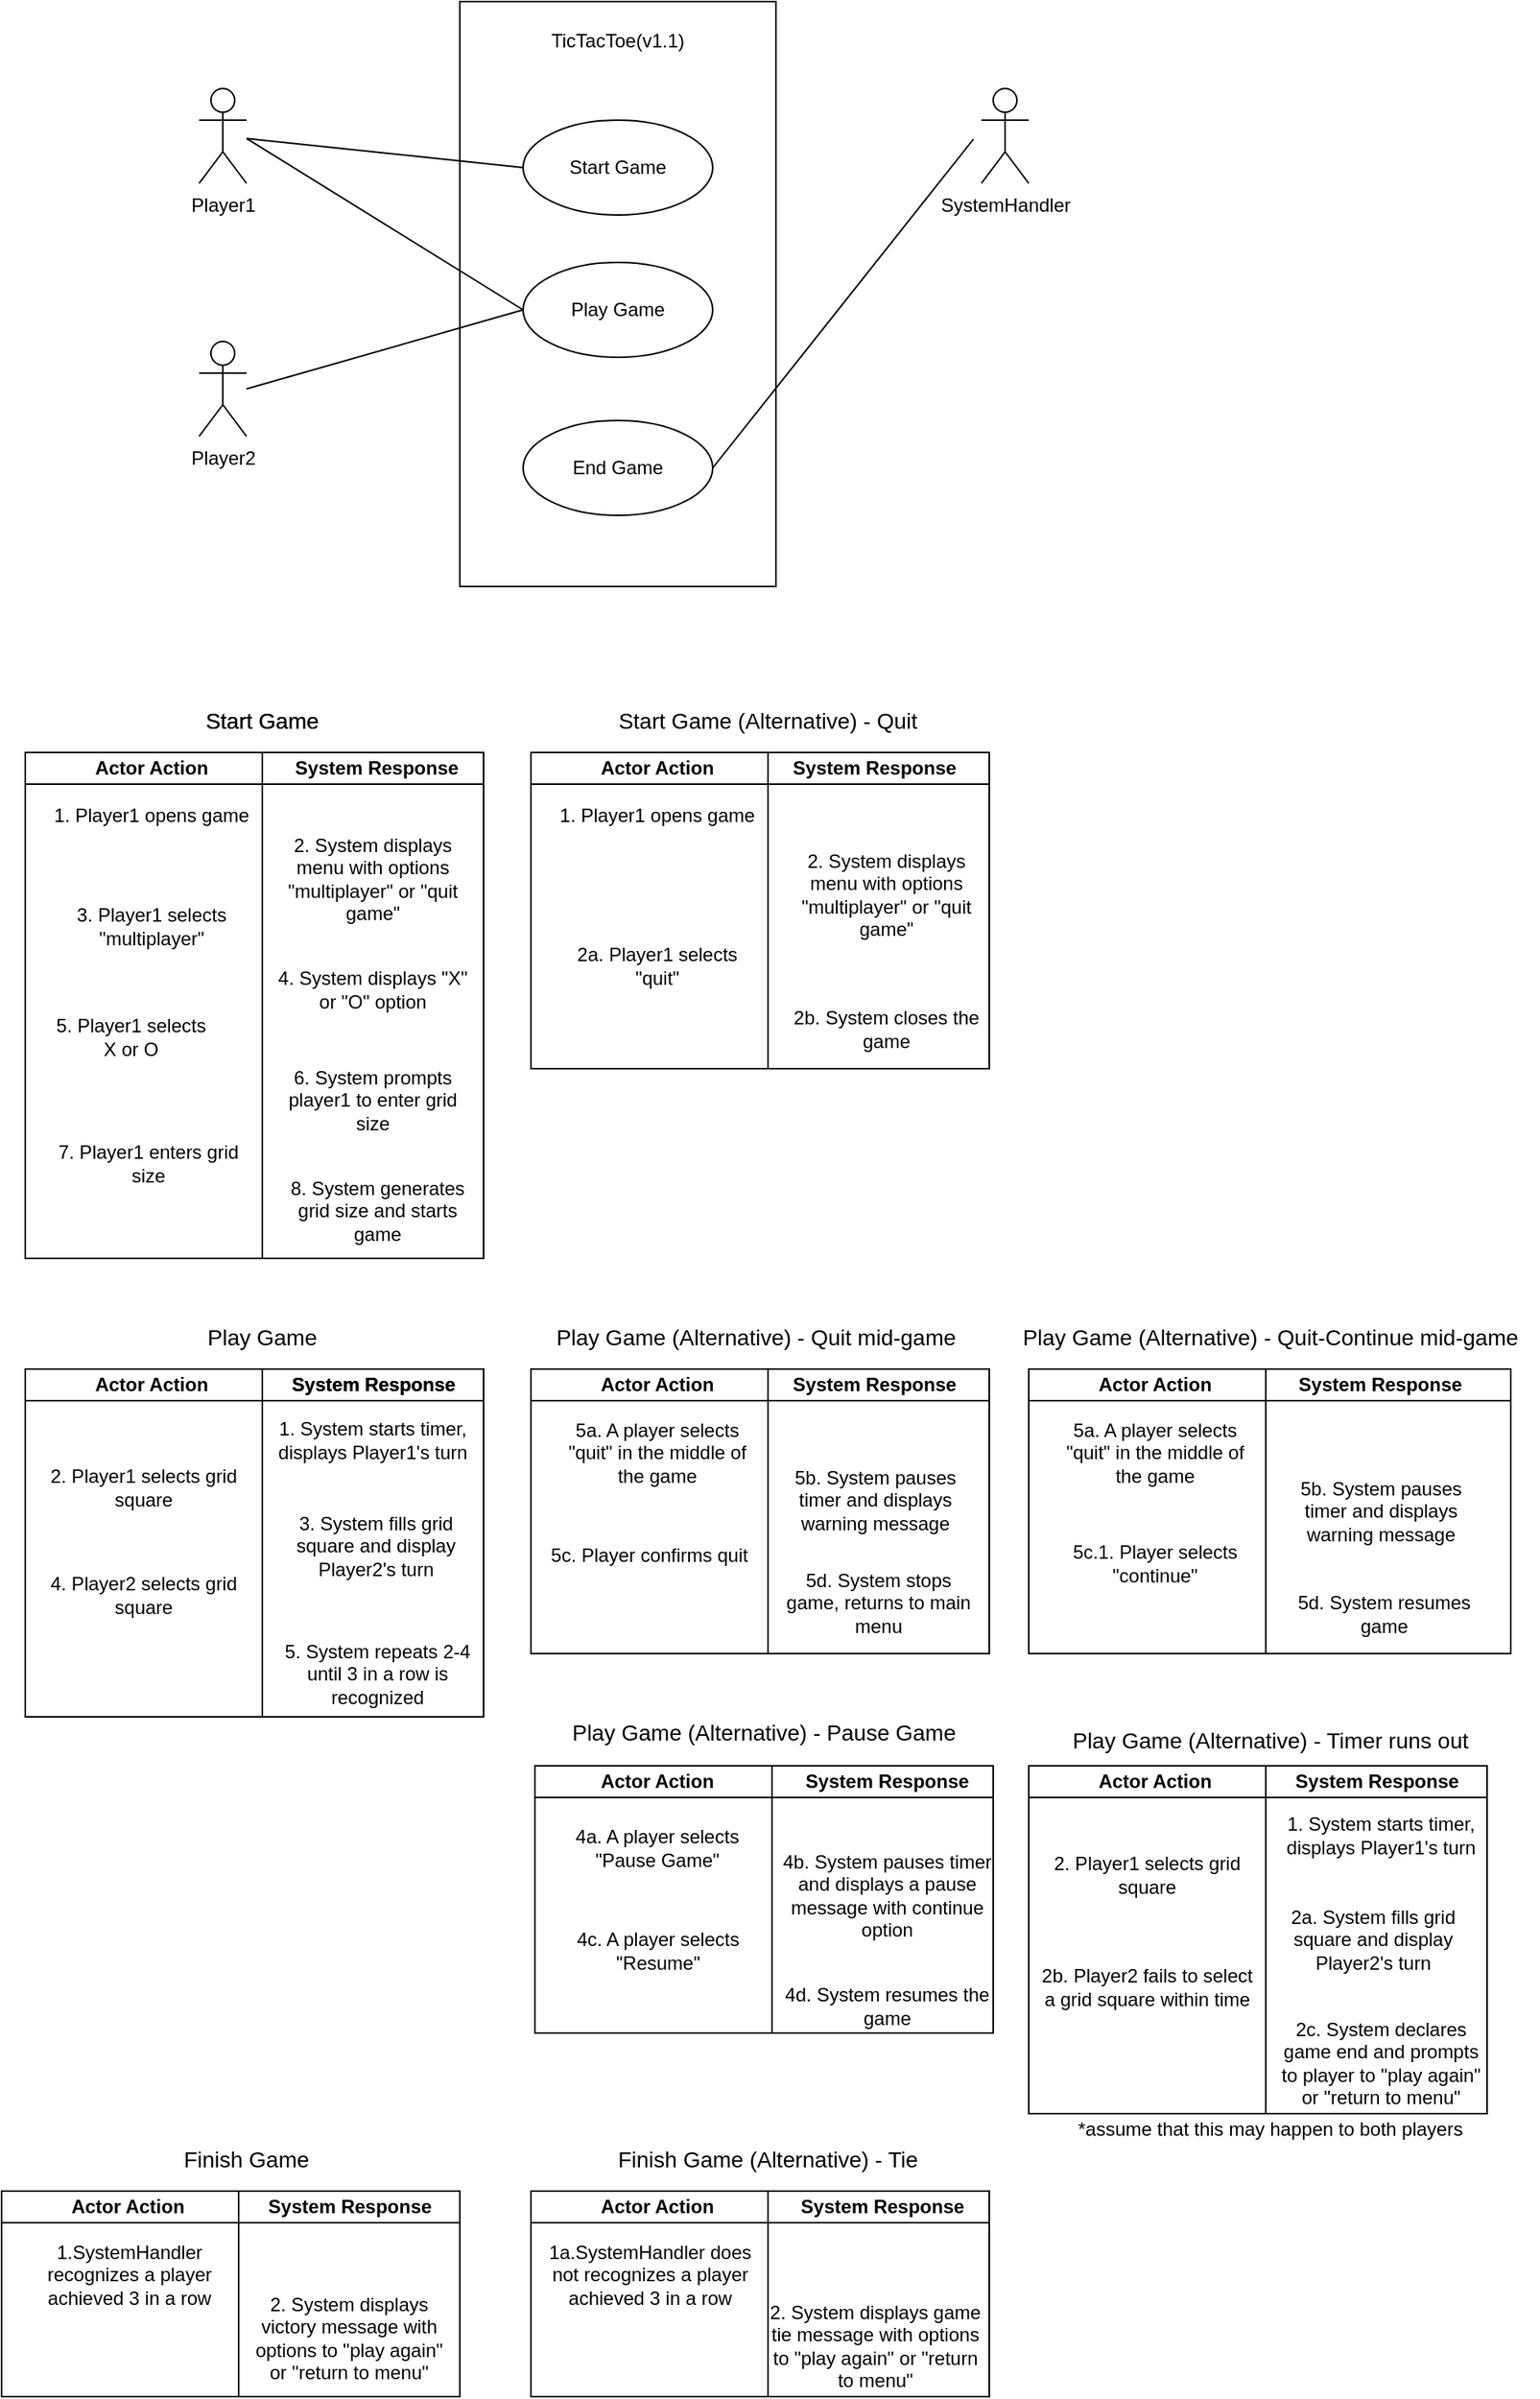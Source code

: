 <mxfile version="14.4.3" type="device"><diagram id="oZOGPJClsvv-MJoYHxFb" name="Page-1"><mxGraphModel dx="1038" dy="519" grid="1" gridSize="10" guides="1" tooltips="1" connect="1" arrows="1" fold="1" page="1" pageScale="1" pageWidth="1169" pageHeight="827" math="0" shadow="0"><root><mxCell id="0"/><mxCell id="1" parent="0"/><mxCell id="qreC1OVkIQpsVhO-p7F9-5" value="Player1" style="shape=umlActor;verticalLabelPosition=bottom;verticalAlign=top;html=1;outlineConnect=0;" parent="1" vertex="1"><mxGeometry x="160" y="90" width="30" height="60" as="geometry"/></mxCell><mxCell id="qreC1OVkIQpsVhO-p7F9-14" value="Player2" style="shape=umlActor;verticalLabelPosition=bottom;verticalAlign=top;html=1;outlineConnect=0;" parent="1" vertex="1"><mxGeometry x="160" y="250" width="30" height="60" as="geometry"/></mxCell><mxCell id="qreC1OVkIQpsVhO-p7F9-15" value="SystemHandler" style="shape=umlActor;verticalLabelPosition=bottom;verticalAlign=top;html=1;outlineConnect=0;" parent="1" vertex="1"><mxGeometry x="655" y="90" width="30" height="60" as="geometry"/></mxCell><mxCell id="qreC1OVkIQpsVhO-p7F9-19" value="" style="rounded=0;whiteSpace=wrap;html=1;rotation=90;" parent="1" vertex="1"><mxGeometry x="240" y="120" width="370" height="200" as="geometry"/></mxCell><mxCell id="qreC1OVkIQpsVhO-p7F9-20" value="TicTacToe(v1.1)" style="text;html=1;strokeColor=none;fillColor=none;align=center;verticalAlign=middle;whiteSpace=wrap;rounded=0;" parent="1" vertex="1"><mxGeometry x="350" y="50" width="150" height="20" as="geometry"/></mxCell><mxCell id="qreC1OVkIQpsVhO-p7F9-21" value="Start Game" style="ellipse;whiteSpace=wrap;html=1;" parent="1" vertex="1"><mxGeometry x="365" y="110" width="120" height="60" as="geometry"/></mxCell><mxCell id="qreC1OVkIQpsVhO-p7F9-22" value="Play Game" style="ellipse;whiteSpace=wrap;html=1;" parent="1" vertex="1"><mxGeometry x="365" y="200" width="120" height="60" as="geometry"/></mxCell><mxCell id="qreC1OVkIQpsVhO-p7F9-23" value="End Game" style="ellipse;whiteSpace=wrap;html=1;" parent="1" vertex="1"><mxGeometry x="365" y="300" width="120" height="60" as="geometry"/></mxCell><mxCell id="qreC1OVkIQpsVhO-p7F9-24" value="" style="endArrow=none;html=1;entryX=0;entryY=0.5;entryDx=0;entryDy=0;" parent="1" source="qreC1OVkIQpsVhO-p7F9-5" target="qreC1OVkIQpsVhO-p7F9-21" edge="1"><mxGeometry width="50" height="50" relative="1" as="geometry"><mxPoint x="400" y="370" as="sourcePoint"/><mxPoint x="450" y="320" as="targetPoint"/></mxGeometry></mxCell><mxCell id="qreC1OVkIQpsVhO-p7F9-25" value="" style="endArrow=none;html=1;entryX=1;entryY=0.5;entryDx=0;entryDy=0;" parent="1" target="qreC1OVkIQpsVhO-p7F9-23" edge="1"><mxGeometry width="50" height="50" relative="1" as="geometry"><mxPoint x="650" y="122" as="sourcePoint"/><mxPoint x="365" y="140" as="targetPoint"/></mxGeometry></mxCell><mxCell id="qreC1OVkIQpsVhO-p7F9-26" value="" style="endArrow=none;html=1;entryX=0;entryY=0.5;entryDx=0;entryDy=0;" parent="1" target="qreC1OVkIQpsVhO-p7F9-22" edge="1"><mxGeometry width="50" height="50" relative="1" as="geometry"><mxPoint x="190" y="280" as="sourcePoint"/><mxPoint x="375" y="150" as="targetPoint"/></mxGeometry></mxCell><mxCell id="qreC1OVkIQpsVhO-p7F9-27" value="" style="endArrow=none;html=1;entryX=0;entryY=0.5;entryDx=0;entryDy=0;" parent="1" target="qreC1OVkIQpsVhO-p7F9-22" edge="1"><mxGeometry width="50" height="50" relative="1" as="geometry"><mxPoint x="190" y="121.579" as="sourcePoint"/><mxPoint x="365" y="140" as="targetPoint"/></mxGeometry></mxCell><mxCell id="qreC1OVkIQpsVhO-p7F9-28" value="" style="shape=internalStorage;whiteSpace=wrap;html=1;backgroundOutline=1;dx=150;dy=20;" parent="1" vertex="1"><mxGeometry x="50" y="510" width="290" height="320" as="geometry"/></mxCell><mxCell id="qreC1OVkIQpsVhO-p7F9-29" value="&lt;b&gt;Actor Action&lt;/b&gt;" style="text;html=1;strokeColor=none;fillColor=none;align=center;verticalAlign=middle;whiteSpace=wrap;rounded=0;" parent="1" vertex="1"><mxGeometry x="80" y="510" width="100" height="20" as="geometry"/></mxCell><mxCell id="qreC1OVkIQpsVhO-p7F9-30" value="&lt;b&gt;System Response&lt;/b&gt;" style="text;html=1;strokeColor=none;fillColor=none;align=center;verticalAlign=middle;whiteSpace=wrap;rounded=0;" parent="1" vertex="1"><mxGeometry x="205" y="510" width="135" height="20" as="geometry"/></mxCell><mxCell id="qreC1OVkIQpsVhO-p7F9-31" value="1. Player1 opens game" style="text;html=1;strokeColor=none;fillColor=none;align=center;verticalAlign=middle;whiteSpace=wrap;rounded=0;" parent="1" vertex="1"><mxGeometry x="60" y="540" width="140" height="20" as="geometry"/></mxCell><mxCell id="qreC1OVkIQpsVhO-p7F9-32" value="2. System displays menu with options &quot;multiplayer&quot; or &quot;quit game&quot;" style="text;html=1;strokeColor=none;fillColor=none;align=center;verticalAlign=middle;whiteSpace=wrap;rounded=0;" parent="1" vertex="1"><mxGeometry x="205" y="550" width="130" height="80" as="geometry"/></mxCell><mxCell id="qreC1OVkIQpsVhO-p7F9-33" value="3. Player1 selects &quot;multiplayer&quot;" style="text;html=1;strokeColor=none;fillColor=none;align=center;verticalAlign=middle;whiteSpace=wrap;rounded=0;" parent="1" vertex="1"><mxGeometry x="65" y="580" width="130" height="80" as="geometry"/></mxCell><mxCell id="qreC1OVkIQpsVhO-p7F9-34" value="4. System displays &quot;X&quot; or &quot;O&quot; option" style="text;html=1;strokeColor=none;fillColor=none;align=center;verticalAlign=middle;whiteSpace=wrap;rounded=0;" parent="1" vertex="1"><mxGeometry x="205" y="620" width="130" height="80" as="geometry"/></mxCell><mxCell id="qreC1OVkIQpsVhO-p7F9-35" value="5. Player1 selects X or O" style="text;html=1;strokeColor=none;fillColor=none;align=center;verticalAlign=middle;whiteSpace=wrap;rounded=0;" parent="1" vertex="1"><mxGeometry x="62.5" y="650" width="107.5" height="80" as="geometry"/></mxCell><mxCell id="qreC1OVkIQpsVhO-p7F9-36" value="6. System prompts player1 to enter grid size" style="text;html=1;strokeColor=none;fillColor=none;align=center;verticalAlign=middle;whiteSpace=wrap;rounded=0;" parent="1" vertex="1"><mxGeometry x="205" y="690" width="130" height="80" as="geometry"/></mxCell><mxCell id="qreC1OVkIQpsVhO-p7F9-38" value="7. Player1 enters grid size" style="text;html=1;strokeColor=none;fillColor=none;align=center;verticalAlign=middle;whiteSpace=wrap;rounded=0;" parent="1" vertex="1"><mxGeometry x="62.5" y="730" width="130" height="80" as="geometry"/></mxCell><mxCell id="qreC1OVkIQpsVhO-p7F9-39" value="8. System generates grid size and starts game" style="text;html=1;strokeColor=none;fillColor=none;align=center;verticalAlign=middle;whiteSpace=wrap;rounded=0;" parent="1" vertex="1"><mxGeometry x="207.5" y="760" width="130" height="80" as="geometry"/></mxCell><mxCell id="qreC1OVkIQpsVhO-p7F9-40" value="" style="shape=internalStorage;whiteSpace=wrap;html=1;backgroundOutline=1;dx=150;dy=20;" parent="1" vertex="1"><mxGeometry x="370" y="510" width="290" height="200" as="geometry"/></mxCell><mxCell id="qreC1OVkIQpsVhO-p7F9-41" value="&lt;b&gt;Actor Action&lt;/b&gt;" style="text;html=1;strokeColor=none;fillColor=none;align=center;verticalAlign=middle;whiteSpace=wrap;rounded=0;" parent="1" vertex="1"><mxGeometry x="400" y="510" width="100" height="20" as="geometry"/></mxCell><mxCell id="qreC1OVkIQpsVhO-p7F9-42" value="&lt;b&gt;System Response&lt;/b&gt;" style="text;html=1;strokeColor=none;fillColor=none;align=center;verticalAlign=middle;whiteSpace=wrap;rounded=0;" parent="1" vertex="1"><mxGeometry x="520" y="510" width="135" height="20" as="geometry"/></mxCell><mxCell id="qreC1OVkIQpsVhO-p7F9-44" value="&lt;font style=&quot;font-size: 14px&quot;&gt;Start Game&lt;/font&gt;" style="text;html=1;strokeColor=none;fillColor=none;align=center;verticalAlign=middle;whiteSpace=wrap;rounded=0;" parent="1" vertex="1"><mxGeometry x="150" y="480" width="100" height="20" as="geometry"/></mxCell><mxCell id="qreC1OVkIQpsVhO-p7F9-45" value="&lt;font style=&quot;font-size: 14px&quot;&gt;Start G&lt;/font&gt;&lt;font style=&quot;font-size: 14px&quot;&gt;ame (Alternative) - Quit&lt;/font&gt; " style="text;html=1;strokeColor=none;fillColor=none;align=center;verticalAlign=middle;whiteSpace=wrap;rounded=0;" parent="1" vertex="1"><mxGeometry x="420" y="480" width="200" height="20" as="geometry"/></mxCell><mxCell id="qreC1OVkIQpsVhO-p7F9-46" value="1. Player1 opens game" style="text;html=1;strokeColor=none;fillColor=none;align=center;verticalAlign=middle;whiteSpace=wrap;rounded=0;" parent="1" vertex="1"><mxGeometry x="380" y="540" width="140" height="20" as="geometry"/></mxCell><mxCell id="qreC1OVkIQpsVhO-p7F9-47" value="2. System displays menu with options &quot;multiplayer&quot; or &quot;quit game&quot;" style="text;html=1;strokeColor=none;fillColor=none;align=center;verticalAlign=middle;whiteSpace=wrap;rounded=0;" parent="1" vertex="1"><mxGeometry x="530" y="560" width="130" height="80" as="geometry"/></mxCell><mxCell id="qreC1OVkIQpsVhO-p7F9-48" value="2a. Player1 selects &quot;quit&quot;" style="text;html=1;strokeColor=none;fillColor=none;align=center;verticalAlign=middle;whiteSpace=wrap;rounded=0;" parent="1" vertex="1"><mxGeometry x="385" y="620" width="130" height="50" as="geometry"/></mxCell><mxCell id="qreC1OVkIQpsVhO-p7F9-49" value="2b. System closes the game" style="text;html=1;strokeColor=none;fillColor=none;align=center;verticalAlign=middle;whiteSpace=wrap;rounded=0;" parent="1" vertex="1"><mxGeometry x="530" y="660" width="130" height="50" as="geometry"/></mxCell><mxCell id="qreC1OVkIQpsVhO-p7F9-50" value="" style="shape=internalStorage;whiteSpace=wrap;html=1;backgroundOutline=1;dx=150;dy=20;" parent="1" vertex="1"><mxGeometry x="50" y="900" width="290" height="220" as="geometry"/></mxCell><mxCell id="qreC1OVkIQpsVhO-p7F9-51" value="&lt;b&gt;Actor Action&lt;/b&gt;" style="text;html=1;strokeColor=none;fillColor=none;align=center;verticalAlign=middle;whiteSpace=wrap;rounded=0;" parent="1" vertex="1"><mxGeometry x="80" y="900" width="100" height="20" as="geometry"/></mxCell><mxCell id="qreC1OVkIQpsVhO-p7F9-52" value="&lt;b&gt;System Response&lt;/b&gt;" style="text;html=1;strokeColor=none;fillColor=none;align=center;verticalAlign=middle;whiteSpace=wrap;rounded=0;" parent="1" vertex="1"><mxGeometry x="202.5" y="900" width="135" height="20" as="geometry"/></mxCell><mxCell id="qreC1OVkIQpsVhO-p7F9-54" value="2. Player1 selects grid square" style="text;html=1;strokeColor=none;fillColor=none;align=center;verticalAlign=middle;whiteSpace=wrap;rounded=0;" parent="1" vertex="1"><mxGeometry x="55" y="960" width="140" height="30" as="geometry"/></mxCell><mxCell id="qreC1OVkIQpsVhO-p7F9-55" value="1. System starts timer, displays Player1's turn" style="text;html=1;strokeColor=none;fillColor=none;align=center;verticalAlign=middle;whiteSpace=wrap;rounded=0;" parent="1" vertex="1"><mxGeometry x="205" y="930" width="130" height="30" as="geometry"/></mxCell><mxCell id="qreC1OVkIQpsVhO-p7F9-56" value="3. System fills grid square and display Player2's turn" style="text;html=1;strokeColor=none;fillColor=none;align=center;verticalAlign=middle;whiteSpace=wrap;rounded=0;" parent="1" vertex="1"><mxGeometry x="206.5" y="979" width="130" height="65" as="geometry"/></mxCell><mxCell id="qreC1OVkIQpsVhO-p7F9-57" value="4. Player2 selects grid square" style="text;html=1;strokeColor=none;fillColor=none;align=center;verticalAlign=middle;whiteSpace=wrap;rounded=0;" parent="1" vertex="1"><mxGeometry x="60" y="1010" width="130" height="65" as="geometry"/></mxCell><mxCell id="qreC1OVkIQpsVhO-p7F9-58" value="5. System repeats 2-4 until 3 in a row is recognized" style="text;html=1;strokeColor=none;fillColor=none;align=center;verticalAlign=middle;whiteSpace=wrap;rounded=0;" parent="1" vertex="1"><mxGeometry x="207.5" y="1060" width="130" height="65" as="geometry"/></mxCell><mxCell id="qreC1OVkIQpsVhO-p7F9-60" value="&lt;font style=&quot;font-size: 14px&quot;&gt;Start Game&lt;/font&gt;" style="text;html=1;strokeColor=none;fillColor=none;align=center;verticalAlign=middle;whiteSpace=wrap;rounded=0;" parent="1" vertex="1"><mxGeometry x="150" y="480" width="100" height="20" as="geometry"/></mxCell><mxCell id="qreC1OVkIQpsVhO-p7F9-61" value="&lt;font style=&quot;font-size: 14px&quot;&gt;Play Game&lt;/font&gt;" style="text;html=1;strokeColor=none;fillColor=none;align=center;verticalAlign=middle;whiteSpace=wrap;rounded=0;" parent="1" vertex="1"><mxGeometry x="150" y="870" width="100" height="20" as="geometry"/></mxCell><mxCell id="qreC1OVkIQpsVhO-p7F9-62" value="" style="shape=internalStorage;whiteSpace=wrap;html=1;backgroundOutline=1;dx=150;dy=20;" parent="1" vertex="1"><mxGeometry x="370" y="900" width="290" height="180" as="geometry"/></mxCell><mxCell id="qreC1OVkIQpsVhO-p7F9-63" value="&lt;font style=&quot;font-size: 14px&quot;&gt;Play Game (Alternative) - Quit mid-game&lt;/font&gt;" style="text;html=1;strokeColor=none;fillColor=none;align=center;verticalAlign=middle;whiteSpace=wrap;rounded=0;" parent="1" vertex="1"><mxGeometry x="370" y="870" width="285" height="20" as="geometry"/></mxCell><mxCell id="qreC1OVkIQpsVhO-p7F9-64" value="&lt;b&gt;Actor Action&lt;/b&gt;" style="text;html=1;strokeColor=none;fillColor=none;align=center;verticalAlign=middle;whiteSpace=wrap;rounded=0;" parent="1" vertex="1"><mxGeometry x="400" y="900" width="100" height="20" as="geometry"/></mxCell><mxCell id="qreC1OVkIQpsVhO-p7F9-65" value="&lt;b&gt;System Response&lt;/b&gt;" style="text;html=1;strokeColor=none;fillColor=none;align=center;verticalAlign=middle;whiteSpace=wrap;rounded=0;" parent="1" vertex="1"><mxGeometry x="202.5" y="900" width="135" height="20" as="geometry"/></mxCell><mxCell id="qreC1OVkIQpsVhO-p7F9-66" value="&lt;b&gt;System Response&lt;/b&gt;" style="text;html=1;strokeColor=none;fillColor=none;align=center;verticalAlign=middle;whiteSpace=wrap;rounded=0;" parent="1" vertex="1"><mxGeometry x="520" y="900" width="135" height="20" as="geometry"/></mxCell><mxCell id="qreC1OVkIQpsVhO-p7F9-67" value="5a. A player selects &quot;quit&quot; in the middle of the game" style="text;html=1;strokeColor=none;fillColor=none;align=center;verticalAlign=middle;whiteSpace=wrap;rounded=0;" parent="1" vertex="1"><mxGeometry x="385" y="920" width="130" height="65" as="geometry"/></mxCell><mxCell id="qreC1OVkIQpsVhO-p7F9-69" value="5b. System pauses timer and displays warning message" style="text;html=1;strokeColor=none;fillColor=none;align=center;verticalAlign=middle;whiteSpace=wrap;rounded=0;" parent="1" vertex="1"><mxGeometry x="522.5" y="950" width="130" height="65" as="geometry"/></mxCell><mxCell id="qreC1OVkIQpsVhO-p7F9-70" value="5c. Player confirms quit" style="text;html=1;strokeColor=none;fillColor=none;align=center;verticalAlign=middle;whiteSpace=wrap;rounded=0;" parent="1" vertex="1"><mxGeometry x="380" y="985" width="130" height="65" as="geometry"/></mxCell><mxCell id="qreC1OVkIQpsVhO-p7F9-71" value="5d. System stops game, returns to main menu" style="text;html=1;strokeColor=none;fillColor=none;align=center;verticalAlign=middle;whiteSpace=wrap;rounded=0;" parent="1" vertex="1"><mxGeometry x="525" y="1015" width="130" height="65" as="geometry"/></mxCell><mxCell id="qreC1OVkIQpsVhO-p7F9-72" value="" style="shape=internalStorage;whiteSpace=wrap;html=1;backgroundOutline=1;dx=150;dy=20;" parent="1" vertex="1"><mxGeometry x="685" y="900" width="305" height="180" as="geometry"/></mxCell><mxCell id="qreC1OVkIQpsVhO-p7F9-74" value="5a. A player selects &quot;quit&quot; in the middle of the game" style="text;html=1;strokeColor=none;fillColor=none;align=center;verticalAlign=middle;whiteSpace=wrap;rounded=0;" parent="1" vertex="1"><mxGeometry x="700" y="920" width="130" height="65" as="geometry"/></mxCell><mxCell id="qreC1OVkIQpsVhO-p7F9-75" value="&lt;b&gt;Actor Action&lt;/b&gt;" style="text;html=1;strokeColor=none;fillColor=none;align=center;verticalAlign=middle;whiteSpace=wrap;rounded=0;" parent="1" vertex="1"><mxGeometry x="715" y="900" width="100" height="20" as="geometry"/></mxCell><mxCell id="qreC1OVkIQpsVhO-p7F9-76" value="&lt;b&gt;System Response&lt;/b&gt;" style="text;html=1;strokeColor=none;fillColor=none;align=center;verticalAlign=middle;whiteSpace=wrap;rounded=0;" parent="1" vertex="1"><mxGeometry x="840" y="900" width="135" height="20" as="geometry"/></mxCell><mxCell id="qreC1OVkIQpsVhO-p7F9-77" value="5b. System pauses timer and displays warning message" style="text;html=1;strokeColor=none;fillColor=none;align=center;verticalAlign=middle;whiteSpace=wrap;rounded=0;" parent="1" vertex="1"><mxGeometry x="842.5" y="957.5" width="130" height="65" as="geometry"/></mxCell><mxCell id="qreC1OVkIQpsVhO-p7F9-78" value="5c.1. Player selects &quot;continue&quot;" style="text;html=1;strokeColor=none;fillColor=none;align=center;verticalAlign=middle;whiteSpace=wrap;rounded=0;" parent="1" vertex="1"><mxGeometry x="700" y="990" width="130" height="65" as="geometry"/></mxCell><mxCell id="qreC1OVkIQpsVhO-p7F9-79" value="5d. System resumes game" style="text;html=1;strokeColor=none;fillColor=none;align=center;verticalAlign=middle;whiteSpace=wrap;rounded=0;" parent="1" vertex="1"><mxGeometry x="845" y="1022.5" width="130" height="65" as="geometry"/></mxCell><mxCell id="qreC1OVkIQpsVhO-p7F9-80" value="&lt;font style=&quot;font-size: 14px&quot;&gt;Play Game (Alternative) - Quit-Continue mid-game&lt;/font&gt;" style="text;html=1;strokeColor=none;fillColor=none;align=center;verticalAlign=middle;whiteSpace=wrap;rounded=0;" parent="1" vertex="1"><mxGeometry x="672.5" y="870" width="330" height="20" as="geometry"/></mxCell><mxCell id="qreC1OVkIQpsVhO-p7F9-81" value="&lt;font style=&quot;font-size: 14px&quot;&gt;Play Game (Alternative) - Pause Game&lt;br&gt;&lt;/font&gt;" style="text;html=1;strokeColor=none;fillColor=none;align=center;verticalAlign=middle;whiteSpace=wrap;rounded=0;" parent="1" vertex="1"><mxGeometry x="375" y="1120" width="285" height="20" as="geometry"/></mxCell><mxCell id="qreC1OVkIQpsVhO-p7F9-82" value="" style="shape=internalStorage;whiteSpace=wrap;html=1;backgroundOutline=1;dx=150;dy=20;" parent="1" vertex="1"><mxGeometry x="372.5" y="1151" width="290" height="169" as="geometry"/></mxCell><mxCell id="qreC1OVkIQpsVhO-p7F9-83" value="&lt;b&gt;Actor Action&lt;/b&gt;" style="text;html=1;strokeColor=none;fillColor=none;align=center;verticalAlign=middle;whiteSpace=wrap;rounded=0;" parent="1" vertex="1"><mxGeometry x="400" y="1151" width="100" height="20" as="geometry"/></mxCell><mxCell id="qreC1OVkIQpsVhO-p7F9-84" value="&lt;b&gt;System Response&lt;/b&gt;" style="text;html=1;strokeColor=none;fillColor=none;align=center;verticalAlign=middle;whiteSpace=wrap;rounded=0;" parent="1" vertex="1"><mxGeometry x="527.5" y="1151" width="135" height="20" as="geometry"/></mxCell><mxCell id="qreC1OVkIQpsVhO-p7F9-85" value="4a. A player selects &quot;Pause Game&quot;" style="text;html=1;strokeColor=none;fillColor=none;align=center;verticalAlign=middle;whiteSpace=wrap;rounded=0;" parent="1" vertex="1"><mxGeometry x="385" y="1170" width="130" height="65" as="geometry"/></mxCell><mxCell id="qreC1OVkIQpsVhO-p7F9-86" value="4b. System pauses timer and displays a pause message with continue option" style="text;html=1;strokeColor=none;fillColor=none;align=center;verticalAlign=middle;whiteSpace=wrap;rounded=0;" parent="1" vertex="1"><mxGeometry x="527.5" y="1200" width="135" height="65" as="geometry"/></mxCell><mxCell id="qreC1OVkIQpsVhO-p7F9-87" value="4c. A player selects &quot;Resume&quot;" style="text;html=1;strokeColor=none;fillColor=none;align=center;verticalAlign=middle;whiteSpace=wrap;rounded=0;" parent="1" vertex="1"><mxGeometry x="382.5" y="1235" width="135" height="65" as="geometry"/></mxCell><mxCell id="qreC1OVkIQpsVhO-p7F9-88" value="4d. System resumes the game" style="text;html=1;strokeColor=none;fillColor=none;align=center;verticalAlign=middle;whiteSpace=wrap;rounded=0;" parent="1" vertex="1"><mxGeometry x="527.5" y="1270" width="135" height="65" as="geometry"/></mxCell><mxCell id="qreC1OVkIQpsVhO-p7F9-89" value="&lt;font style=&quot;font-size: 14px&quot;&gt;Finish Game&lt;/font&gt;" style="text;html=1;strokeColor=none;fillColor=none;align=center;verticalAlign=middle;whiteSpace=wrap;rounded=0;" parent="1" vertex="1"><mxGeometry x="140" y="1390" width="100" height="20" as="geometry"/></mxCell><mxCell id="qreC1OVkIQpsVhO-p7F9-90" value="" style="shape=internalStorage;whiteSpace=wrap;html=1;backgroundOutline=1;dx=150;dy=20;" parent="1" vertex="1"><mxGeometry x="35" y="1420" width="290" height="130" as="geometry"/></mxCell><mxCell id="qreC1OVkIQpsVhO-p7F9-91" value="&lt;b&gt;Actor Action&lt;/b&gt;" style="text;html=1;strokeColor=none;fillColor=none;align=center;verticalAlign=middle;whiteSpace=wrap;rounded=0;" parent="1" vertex="1"><mxGeometry x="65" y="1420" width="100" height="20" as="geometry"/></mxCell><mxCell id="qreC1OVkIQpsVhO-p7F9-92" value="&lt;b&gt;System Response&lt;/b&gt;" style="text;html=1;strokeColor=none;fillColor=none;align=center;verticalAlign=middle;whiteSpace=wrap;rounded=0;" parent="1" vertex="1"><mxGeometry x="187.5" y="1420" width="135" height="20" as="geometry"/></mxCell><mxCell id="qreC1OVkIQpsVhO-p7F9-93" value="1.SystemHandler recognizes a player achieved 3 in a row" style="text;html=1;strokeColor=none;fillColor=none;align=center;verticalAlign=middle;whiteSpace=wrap;rounded=0;" parent="1" vertex="1"><mxGeometry x="51.25" y="1440" width="130" height="65" as="geometry"/></mxCell><mxCell id="qreC1OVkIQpsVhO-p7F9-94" value="2. System displays victory message with options to &quot;play again&quot; or &quot;return to menu&quot;" style="text;html=1;strokeColor=none;fillColor=none;align=center;verticalAlign=middle;whiteSpace=wrap;rounded=0;" parent="1" vertex="1"><mxGeometry x="190" y="1480" width="130" height="65" as="geometry"/></mxCell><mxCell id="qreC1OVkIQpsVhO-p7F9-95" value="" style="shape=internalStorage;whiteSpace=wrap;html=1;backgroundOutline=1;dx=150;dy=20;" parent="1" vertex="1"><mxGeometry x="370" y="1420" width="290" height="130" as="geometry"/></mxCell><mxCell id="qreC1OVkIQpsVhO-p7F9-97" value="&lt;b&gt;Actor Action&lt;/b&gt;" style="text;html=1;strokeColor=none;fillColor=none;align=center;verticalAlign=middle;whiteSpace=wrap;rounded=0;" parent="1" vertex="1"><mxGeometry x="400" y="1420" width="100" height="20" as="geometry"/></mxCell><mxCell id="qreC1OVkIQpsVhO-p7F9-98" value="&lt;b&gt;System Response&lt;/b&gt;" style="text;html=1;strokeColor=none;fillColor=none;align=center;verticalAlign=middle;whiteSpace=wrap;rounded=0;" parent="1" vertex="1"><mxGeometry x="525" y="1420" width="135" height="20" as="geometry"/></mxCell><mxCell id="qreC1OVkIQpsVhO-p7F9-99" value="&lt;font style=&quot;font-size: 14px&quot;&gt;Finish Game (Alternative) - Tie&lt;/font&gt;" style="text;html=1;strokeColor=none;fillColor=none;align=center;verticalAlign=middle;whiteSpace=wrap;rounded=0;" parent="1" vertex="1"><mxGeometry x="415" y="1390" width="210" height="20" as="geometry"/></mxCell><mxCell id="qreC1OVkIQpsVhO-p7F9-100" value="1a.SystemHandler does not recognizes a player achieved 3 in a row" style="text;html=1;strokeColor=none;fillColor=none;align=center;verticalAlign=middle;whiteSpace=wrap;rounded=0;" parent="1" vertex="1"><mxGeometry x="377.5" y="1440" width="135" height="65" as="geometry"/></mxCell><mxCell id="qreC1OVkIQpsVhO-p7F9-101" value="2. System displays game tie message with options to &quot;play again&quot; or &quot;return to menu&quot;" style="text;html=1;strokeColor=none;fillColor=none;align=center;verticalAlign=middle;whiteSpace=wrap;rounded=0;" parent="1" vertex="1"><mxGeometry x="518.75" y="1485" width="137.5" height="65" as="geometry"/></mxCell><mxCell id="qreC1OVkIQpsVhO-p7F9-102" value="" style="shape=internalStorage;whiteSpace=wrap;html=1;backgroundOutline=1;dx=150;dy=20;" parent="1" vertex="1"><mxGeometry x="685" y="1151" width="290" height="220" as="geometry"/></mxCell><mxCell id="qreC1OVkIQpsVhO-p7F9-103" value="&lt;b&gt;Actor Action&lt;/b&gt;" style="text;html=1;strokeColor=none;fillColor=none;align=center;verticalAlign=middle;whiteSpace=wrap;rounded=0;" parent="1" vertex="1"><mxGeometry x="715" y="1151" width="100" height="20" as="geometry"/></mxCell><mxCell id="qreC1OVkIQpsVhO-p7F9-104" value="&lt;b&gt;System Response&lt;/b&gt;" style="text;html=1;strokeColor=none;fillColor=none;align=center;verticalAlign=middle;whiteSpace=wrap;rounded=0;" parent="1" vertex="1"><mxGeometry x="837.5" y="1151" width="135" height="20" as="geometry"/></mxCell><mxCell id="qreC1OVkIQpsVhO-p7F9-105" value="&lt;font style=&quot;font-size: 14px&quot;&gt;Play Game (Alternative) - Timer runs out&lt;br&gt;&lt;/font&gt;" style="text;html=1;strokeColor=none;fillColor=none;align=center;verticalAlign=middle;whiteSpace=wrap;rounded=0;" parent="1" vertex="1"><mxGeometry x="672.5" y="1125" width="330" height="20" as="geometry"/></mxCell><mxCell id="qreC1OVkIQpsVhO-p7F9-106" value="1. System starts timer, displays Player1's turn" style="text;html=1;strokeColor=none;fillColor=none;align=center;verticalAlign=middle;whiteSpace=wrap;rounded=0;" parent="1" vertex="1"><mxGeometry x="842.5" y="1180" width="130" height="30" as="geometry"/></mxCell><mxCell id="qreC1OVkIQpsVhO-p7F9-107" value="2. Player1 selects grid square" style="text;html=1;strokeColor=none;fillColor=none;align=center;verticalAlign=middle;whiteSpace=wrap;rounded=0;" parent="1" vertex="1"><mxGeometry x="690" y="1205" width="140" height="30" as="geometry"/></mxCell><mxCell id="qreC1OVkIQpsVhO-p7F9-108" value="2a. System fills grid square and display Player2's turn" style="text;html=1;strokeColor=none;fillColor=none;align=center;verticalAlign=middle;whiteSpace=wrap;rounded=0;" parent="1" vertex="1"><mxGeometry x="837.5" y="1228.5" width="130" height="65" as="geometry"/></mxCell><mxCell id="qreC1OVkIQpsVhO-p7F9-109" value="2b. Player2 fails to select a grid square within time" style="text;html=1;strokeColor=none;fillColor=none;align=center;verticalAlign=middle;whiteSpace=wrap;rounded=0;" parent="1" vertex="1"><mxGeometry x="690" y="1276" width="140" height="30" as="geometry"/></mxCell><mxCell id="qreC1OVkIQpsVhO-p7F9-110" value="2c. System declares game end and prompts to player to &quot;play again&quot; or &quot;return to menu&quot; " style="text;html=1;strokeColor=none;fillColor=none;align=center;verticalAlign=middle;whiteSpace=wrap;rounded=0;" parent="1" vertex="1"><mxGeometry x="842.5" y="1306" width="130" height="65" as="geometry"/></mxCell><mxCell id="qreC1OVkIQpsVhO-p7F9-111" value="*assume that this may happen to both players" style="text;html=1;strokeColor=none;fillColor=none;align=center;verticalAlign=middle;whiteSpace=wrap;rounded=0;" parent="1" vertex="1"><mxGeometry x="667.5" y="1371" width="340" height="20" as="geometry"/></mxCell></root></mxGraphModel></diagram></mxfile>